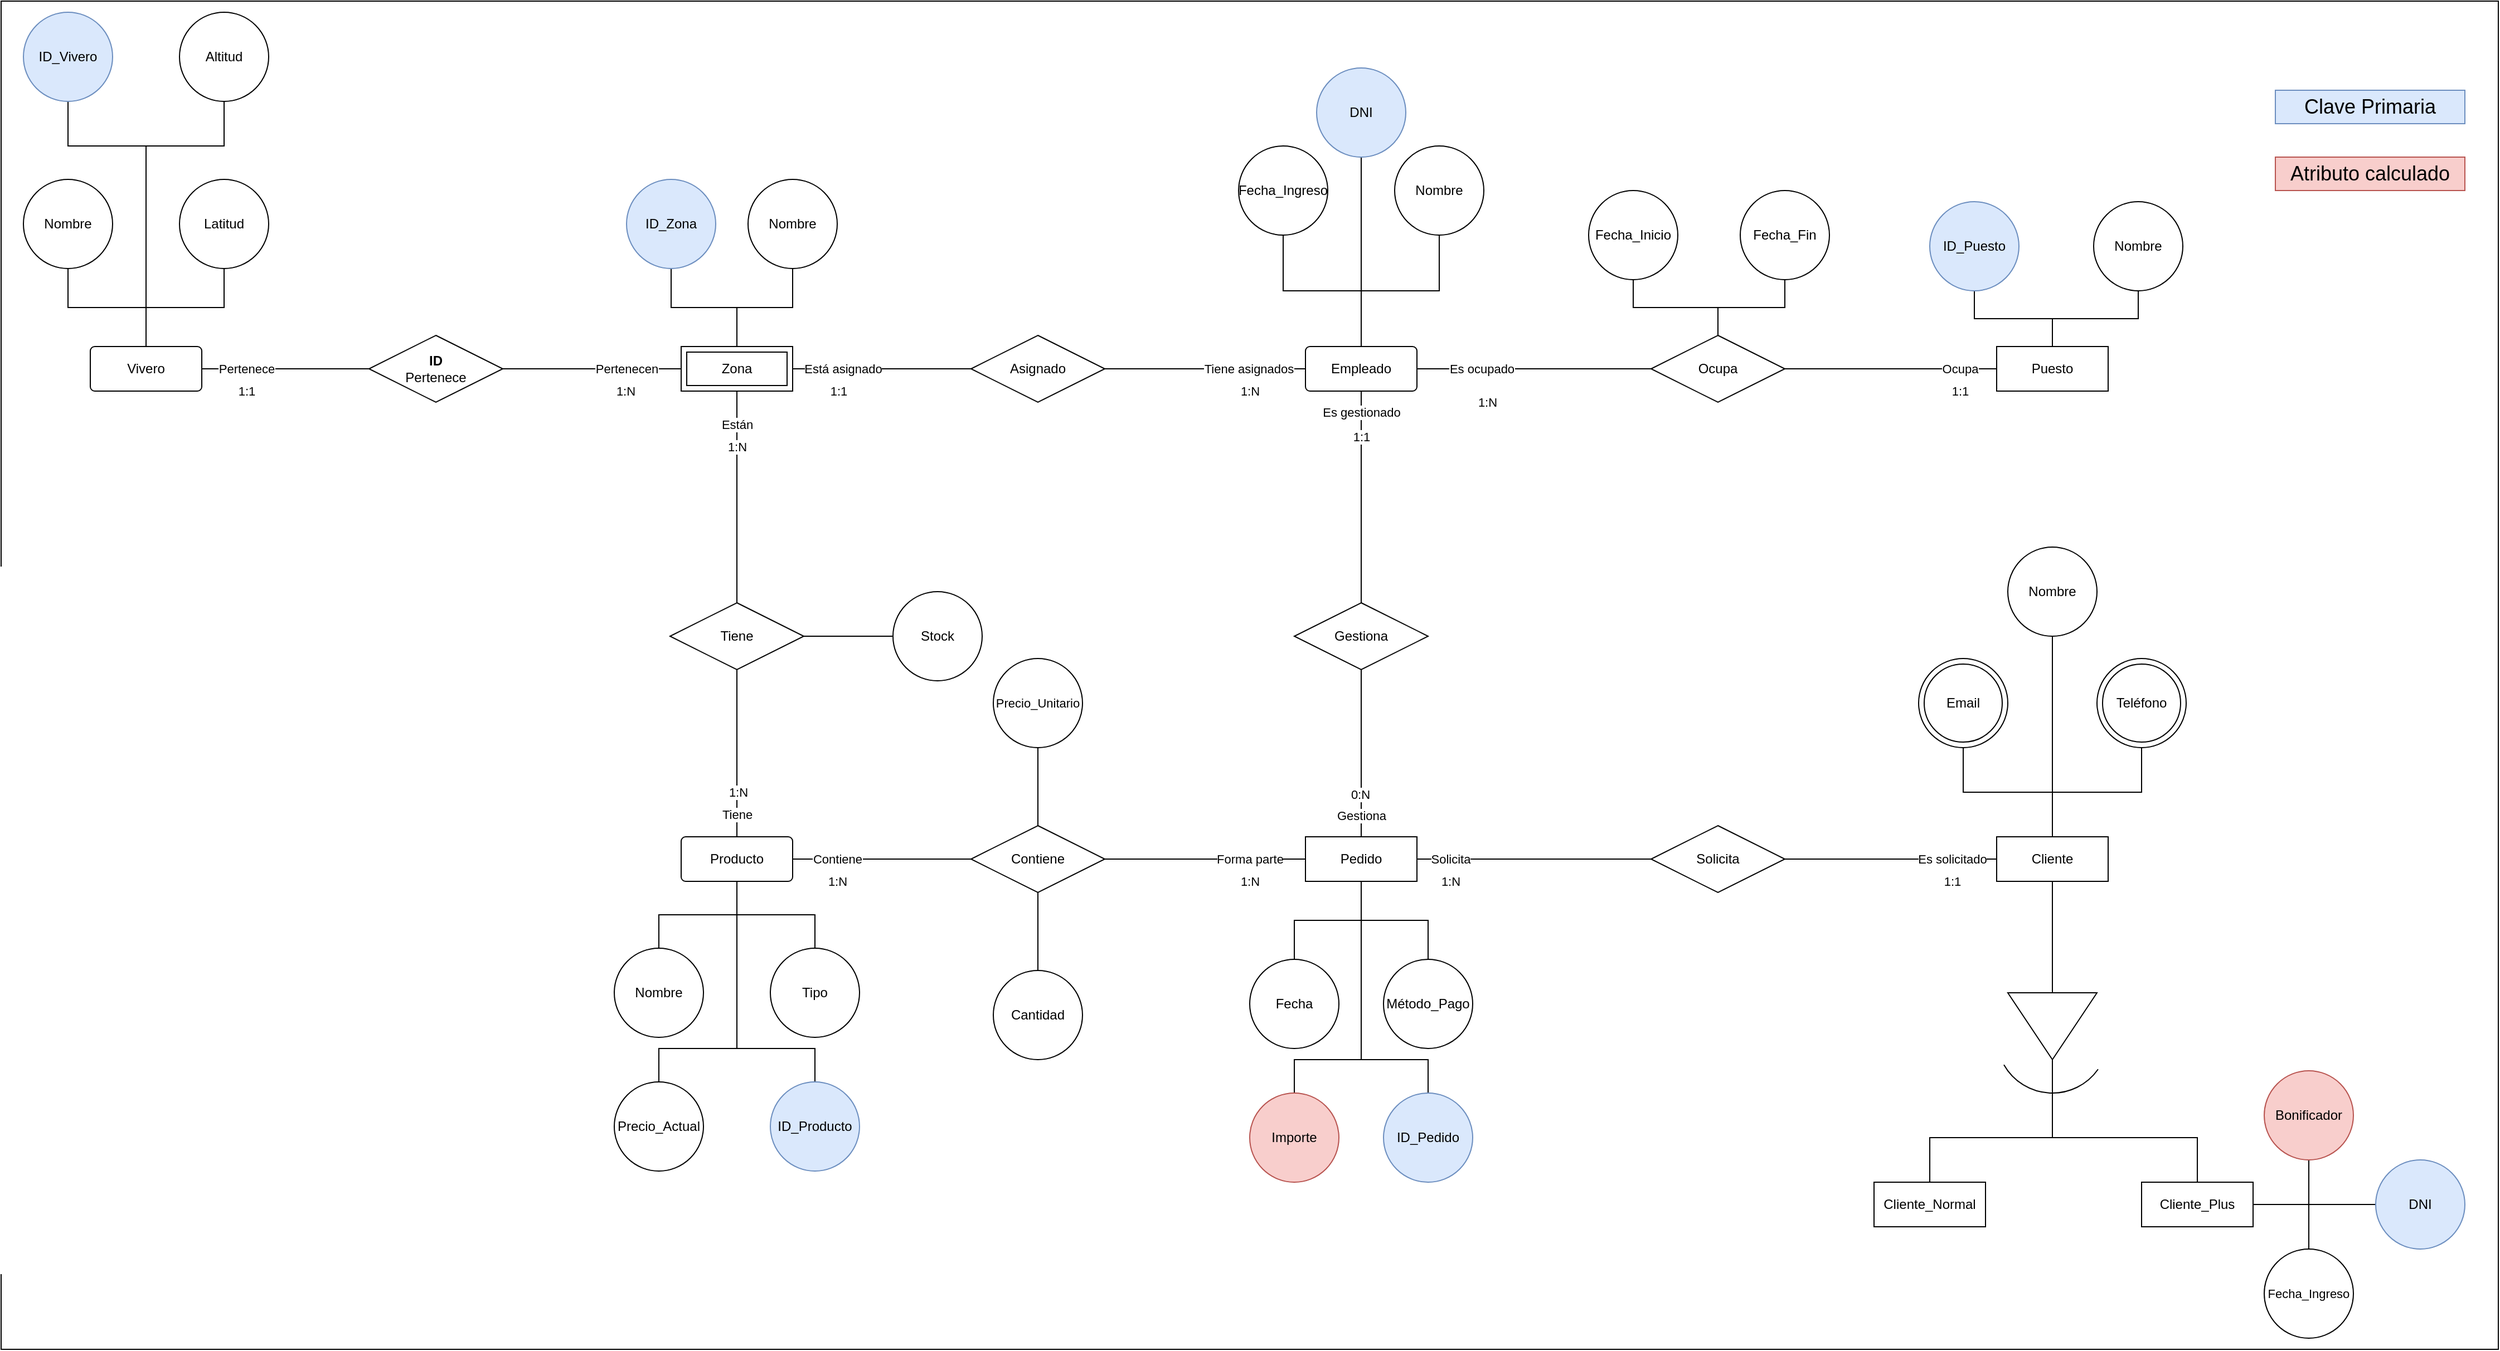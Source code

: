<?xml version="1.0" encoding="UTF-8"?>
<mxfile version="28.2.5"><diagram name="Página-1" id="5aggKVPc_SyQnlUfSgAa"><mxGraphModel dx="1700" dy="2168" grid="1" gridSize="10" guides="1" tooltips="1" connect="1" arrows="1" fold="1" page="1" pageScale="1" pageWidth="827" pageHeight="1169" math="0" shadow="0"><root><mxCell id="0"/><mxCell id="1" parent="0"/><mxCell id="86XukcYBP5UT384GVChF-92" value="" style="rounded=0;whiteSpace=wrap;html=1;fillColor=none;" parent="1" vertex="1"><mxGeometry x="110" y="-70" width="2240" height="1210" as="geometry"/></mxCell><mxCell id="Pt0KP6jWxYWLDZN4xsMi-3" value="" style="edgeStyle=orthogonalEdgeStyle;rounded=0;orthogonalLoop=1;jettySize=auto;html=1;endArrow=none;endFill=0;" parent="1" source="Pt0KP6jWxYWLDZN4xsMi-1" target="Pt0KP6jWxYWLDZN4xsMi-2" edge="1"><mxGeometry relative="1" as="geometry"><Array as="points"><mxPoint x="240" y="60"/><mxPoint x="170" y="60"/></Array></mxGeometry></mxCell><mxCell id="Pt0KP6jWxYWLDZN4xsMi-5" value="" style="edgeStyle=orthogonalEdgeStyle;rounded=0;orthogonalLoop=1;jettySize=auto;html=1;endArrow=none;endFill=0;" parent="1" source="Pt0KP6jWxYWLDZN4xsMi-1" target="Pt0KP6jWxYWLDZN4xsMi-4" edge="1"><mxGeometry relative="1" as="geometry"/></mxCell><mxCell id="Pt0KP6jWxYWLDZN4xsMi-14" value="" style="edgeStyle=orthogonalEdgeStyle;rounded=0;orthogonalLoop=1;jettySize=auto;html=1;endArrow=none;endFill=0;" parent="1" source="Pt0KP6jWxYWLDZN4xsMi-1" target="Pt0KP6jWxYWLDZN4xsMi-13" edge="1"><mxGeometry relative="1" as="geometry"/></mxCell><mxCell id="Pt0KP6jWxYWLDZN4xsMi-16" value="" style="edgeStyle=orthogonalEdgeStyle;rounded=0;orthogonalLoop=1;jettySize=auto;html=1;endArrow=none;endFill=0;" parent="1" source="Pt0KP6jWxYWLDZN4xsMi-1" target="Pt0KP6jWxYWLDZN4xsMi-15" edge="1"><mxGeometry relative="1" as="geometry"><Array as="points"><mxPoint x="240" y="60"/></Array></mxGeometry></mxCell><mxCell id="Pt0KP6jWxYWLDZN4xsMi-39" style="edgeStyle=orthogonalEdgeStyle;rounded=0;orthogonalLoop=1;jettySize=auto;html=1;entryX=0;entryY=0.5;entryDx=0;entryDy=0;endArrow=none;endFill=0;" parent="1" source="Pt0KP6jWxYWLDZN4xsMi-1" target="Pt0KP6jWxYWLDZN4xsMi-17" edge="1"><mxGeometry relative="1" as="geometry"/></mxCell><mxCell id="Pt0KP6jWxYWLDZN4xsMi-43" value="Pertenece" style="edgeLabel;html=1;align=center;verticalAlign=middle;resizable=0;points=[];" parent="Pt0KP6jWxYWLDZN4xsMi-39" vertex="1" connectable="0"><mxGeometry x="-0.587" y="-3" relative="1" as="geometry"><mxPoint x="9" y="-3" as="offset"/></mxGeometry></mxCell><mxCell id="Pt0KP6jWxYWLDZN4xsMi-44" value="1:1" style="edgeLabel;html=1;align=center;verticalAlign=middle;resizable=0;points=[];" parent="Pt0KP6jWxYWLDZN4xsMi-39" vertex="1" connectable="0"><mxGeometry x="0.267" y="-1" relative="1" as="geometry"><mxPoint x="-55" y="19" as="offset"/></mxGeometry></mxCell><mxCell id="Pt0KP6jWxYWLDZN4xsMi-1" value="Vivero" style="rounded=1;arcSize=10;whiteSpace=wrap;html=1;align=center;" parent="1" vertex="1"><mxGeometry x="190" y="240" width="100" height="40" as="geometry"/></mxCell><mxCell id="Pt0KP6jWxYWLDZN4xsMi-2" value="ID_Vivero" style="ellipse;whiteSpace=wrap;html=1;rounded=1;arcSize=10;fillColor=#dae8fc;strokeColor=#6c8ebf;" parent="1" vertex="1"><mxGeometry x="130" y="-60" width="80" height="80" as="geometry"/></mxCell><mxCell id="Pt0KP6jWxYWLDZN4xsMi-4" value="Nombre" style="ellipse;whiteSpace=wrap;html=1;rounded=1;arcSize=10;" parent="1" vertex="1"><mxGeometry x="130" y="90" width="80" height="80" as="geometry"/></mxCell><mxCell id="Pt0KP6jWxYWLDZN4xsMi-13" value="Latitud" style="ellipse;whiteSpace=wrap;html=1;rounded=1;arcSize=10;" parent="1" vertex="1"><mxGeometry x="270" y="90" width="80" height="80" as="geometry"/></mxCell><mxCell id="Pt0KP6jWxYWLDZN4xsMi-15" value="&lt;div&gt;Altitud&lt;/div&gt;" style="ellipse;whiteSpace=wrap;html=1;rounded=1;arcSize=10;" parent="1" vertex="1"><mxGeometry x="270" y="-60" width="80" height="80" as="geometry"/></mxCell><mxCell id="Pt0KP6jWxYWLDZN4xsMi-17" value="&lt;div&gt;&lt;b&gt;ID&lt;/b&gt;&lt;/div&gt;&lt;div&gt;Pertenece&lt;/div&gt;" style="shape=rhombus;perimeter=rhombusPerimeter;whiteSpace=wrap;html=1;align=center;" parent="1" vertex="1"><mxGeometry x="440" y="230" width="120" height="60" as="geometry"/></mxCell><mxCell id="Pt0KP6jWxYWLDZN4xsMi-28" value="" style="edgeStyle=orthogonalEdgeStyle;rounded=0;orthogonalLoop=1;jettySize=auto;html=1;endArrow=none;endFill=0;" parent="1" source="Pt0KP6jWxYWLDZN4xsMi-31" target="Pt0KP6jWxYWLDZN4xsMi-33" edge="1"><mxGeometry relative="1" as="geometry"/></mxCell><mxCell id="Pt0KP6jWxYWLDZN4xsMi-38" value="" style="edgeStyle=orthogonalEdgeStyle;rounded=0;orthogonalLoop=1;jettySize=auto;html=1;endArrow=none;endFill=0;" parent="1" source="Pt0KP6jWxYWLDZN4xsMi-31" target="Pt0KP6jWxYWLDZN4xsMi-37" edge="1"><mxGeometry relative="1" as="geometry"/></mxCell><mxCell id="Pt0KP6jWxYWLDZN4xsMi-40" style="edgeStyle=orthogonalEdgeStyle;rounded=0;orthogonalLoop=1;jettySize=auto;html=1;entryX=1;entryY=0.5;entryDx=0;entryDy=0;endArrow=none;endFill=0;" parent="1" source="Pt0KP6jWxYWLDZN4xsMi-31" target="Pt0KP6jWxYWLDZN4xsMi-17" edge="1"><mxGeometry relative="1" as="geometry"/></mxCell><mxCell id="Pt0KP6jWxYWLDZN4xsMi-41" value="Pertenecen" style="edgeLabel;html=1;align=center;verticalAlign=middle;resizable=0;points=[];" parent="Pt0KP6jWxYWLDZN4xsMi-40" vertex="1" connectable="0"><mxGeometry x="-0.263" y="-2" relative="1" as="geometry"><mxPoint x="10" y="2" as="offset"/></mxGeometry></mxCell><mxCell id="Pt0KP6jWxYWLDZN4xsMi-42" value="1:N" style="edgeLabel;html=1;align=center;verticalAlign=middle;resizable=0;points=[];" parent="Pt0KP6jWxYWLDZN4xsMi-40" vertex="1" connectable="0"><mxGeometry x="-0.05" y="-1" relative="1" as="geometry"><mxPoint x="26" y="21" as="offset"/></mxGeometry></mxCell><mxCell id="Pt0KP6jWxYWLDZN4xsMi-56" style="edgeStyle=orthogonalEdgeStyle;rounded=0;orthogonalLoop=1;jettySize=auto;html=1;entryX=0.5;entryY=0;entryDx=0;entryDy=0;endArrow=none;endFill=0;" parent="1" source="Pt0KP6jWxYWLDZN4xsMi-31" target="Pt0KP6jWxYWLDZN4xsMi-55" edge="1"><mxGeometry relative="1" as="geometry"/></mxCell><mxCell id="Pt0KP6jWxYWLDZN4xsMi-63" value="Están" style="edgeLabel;html=1;align=center;verticalAlign=middle;resizable=0;points=[];" parent="Pt0KP6jWxYWLDZN4xsMi-56" vertex="1" connectable="0"><mxGeometry x="-0.611" y="-3" relative="1" as="geometry"><mxPoint x="3" y="-7" as="offset"/></mxGeometry></mxCell><mxCell id="Pt0KP6jWxYWLDZN4xsMi-64" value="1:N" style="edgeLabel;html=1;align=center;verticalAlign=middle;resizable=0;points=[];" parent="Pt0KP6jWxYWLDZN4xsMi-56" vertex="1" connectable="0"><mxGeometry x="-0.305" y="3" relative="1" as="geometry"><mxPoint x="-3" y="-16" as="offset"/></mxGeometry></mxCell><mxCell id="Pt0KP6jWxYWLDZN4xsMi-96" style="edgeStyle=orthogonalEdgeStyle;rounded=0;orthogonalLoop=1;jettySize=auto;html=1;entryX=0;entryY=0.5;entryDx=0;entryDy=0;endArrow=none;endFill=0;" parent="1" source="Pt0KP6jWxYWLDZN4xsMi-31" target="Pt0KP6jWxYWLDZN4xsMi-94" edge="1"><mxGeometry relative="1" as="geometry"/></mxCell><mxCell id="Pt0KP6jWxYWLDZN4xsMi-97" value="Está asignado" style="edgeLabel;html=1;align=center;verticalAlign=middle;resizable=0;points=[];" parent="Pt0KP6jWxYWLDZN4xsMi-96" vertex="1" connectable="0"><mxGeometry x="-0.444" relative="1" as="geometry"><mxPoint as="offset"/></mxGeometry></mxCell><mxCell id="Pt0KP6jWxYWLDZN4xsMi-98" value="1:1" style="edgeLabel;html=1;align=center;verticalAlign=middle;resizable=0;points=[];" parent="Pt0KP6jWxYWLDZN4xsMi-96" vertex="1" connectable="0"><mxGeometry x="0.379" y="-3" relative="1" as="geometry"><mxPoint x="-70" y="17" as="offset"/></mxGeometry></mxCell><mxCell id="Pt0KP6jWxYWLDZN4xsMi-31" value="Zona" style="shape=ext;margin=3;double=1;whiteSpace=wrap;html=1;align=center;" parent="1" vertex="1"><mxGeometry x="720" y="240" width="100" height="40" as="geometry"/></mxCell><mxCell id="Pt0KP6jWxYWLDZN4xsMi-33" value="Nombre" style="ellipse;whiteSpace=wrap;html=1;rounded=1;arcSize=10;" parent="1" vertex="1"><mxGeometry x="780" y="90" width="80" height="80" as="geometry"/></mxCell><mxCell id="Pt0KP6jWxYWLDZN4xsMi-37" value="ID_Zona" style="ellipse;whiteSpace=wrap;html=1;rounded=1;arcSize=10;fillColor=#dae8fc;strokeColor=#6c8ebf;" parent="1" vertex="1"><mxGeometry x="671" y="90" width="80" height="80" as="geometry"/></mxCell><mxCell id="Pt0KP6jWxYWLDZN4xsMi-49" value="" style="edgeStyle=orthogonalEdgeStyle;rounded=0;orthogonalLoop=1;jettySize=auto;html=1;endArrow=none;endFill=0;" parent="1" source="Pt0KP6jWxYWLDZN4xsMi-47" target="Pt0KP6jWxYWLDZN4xsMi-48" edge="1"><mxGeometry relative="1" as="geometry"><Array as="points"><mxPoint x="770" y="870"/><mxPoint x="840" y="870"/></Array></mxGeometry></mxCell><mxCell id="Pt0KP6jWxYWLDZN4xsMi-51" value="" style="edgeStyle=orthogonalEdgeStyle;rounded=0;orthogonalLoop=1;jettySize=auto;html=1;endArrow=none;endFill=0;" parent="1" source="Pt0KP6jWxYWLDZN4xsMi-47" target="Pt0KP6jWxYWLDZN4xsMi-50" edge="1"><mxGeometry relative="1" as="geometry"/></mxCell><mxCell id="Pt0KP6jWxYWLDZN4xsMi-54" value="" style="edgeStyle=orthogonalEdgeStyle;rounded=0;orthogonalLoop=1;jettySize=auto;html=1;endArrow=none;endFill=0;" parent="1" source="Pt0KP6jWxYWLDZN4xsMi-47" target="Pt0KP6jWxYWLDZN4xsMi-53" edge="1"><mxGeometry relative="1" as="geometry"/></mxCell><mxCell id="Pt0KP6jWxYWLDZN4xsMi-57" style="edgeStyle=orthogonalEdgeStyle;rounded=0;orthogonalLoop=1;jettySize=auto;html=1;entryX=0.5;entryY=1;entryDx=0;entryDy=0;endArrow=none;endFill=0;" parent="1" source="Pt0KP6jWxYWLDZN4xsMi-47" target="Pt0KP6jWxYWLDZN4xsMi-55" edge="1"><mxGeometry relative="1" as="geometry"/></mxCell><mxCell id="Pt0KP6jWxYWLDZN4xsMi-65" value="Tiene" style="edgeLabel;html=1;align=center;verticalAlign=middle;resizable=0;points=[];" parent="Pt0KP6jWxYWLDZN4xsMi-57" vertex="1" connectable="0"><mxGeometry x="-0.52" y="1" relative="1" as="geometry"><mxPoint x="1" y="16" as="offset"/></mxGeometry></mxCell><mxCell id="Pt0KP6jWxYWLDZN4xsMi-66" value="1:N" style="edgeLabel;html=1;align=center;verticalAlign=middle;resizable=0;points=[];" parent="Pt0KP6jWxYWLDZN4xsMi-57" vertex="1" connectable="0"><mxGeometry x="-0.28" y="-1" relative="1" as="geometry"><mxPoint y="14" as="offset"/></mxGeometry></mxCell><mxCell id="86XukcYBP5UT384GVChF-41" style="edgeStyle=orthogonalEdgeStyle;rounded=0;orthogonalLoop=1;jettySize=auto;html=1;entryX=0;entryY=0.5;entryDx=0;entryDy=0;endArrow=none;endFill=0;" parent="1" source="Pt0KP6jWxYWLDZN4xsMi-47" target="86XukcYBP5UT384GVChF-40" edge="1"><mxGeometry relative="1" as="geometry"/></mxCell><mxCell id="86XukcYBP5UT384GVChF-47" value="Contiene" style="edgeLabel;html=1;align=center;verticalAlign=middle;resizable=0;points=[];" parent="86XukcYBP5UT384GVChF-41" connectable="0" vertex="1"><mxGeometry x="-0.505" relative="1" as="geometry"><mxPoint as="offset"/></mxGeometry></mxCell><mxCell id="86XukcYBP5UT384GVChF-48" value="1:N" style="edgeLabel;html=1;align=center;verticalAlign=middle;resizable=0;points=[];" parent="86XukcYBP5UT384GVChF-41" connectable="0" vertex="1"><mxGeometry x="0.192" y="2" relative="1" as="geometry"><mxPoint x="-56" y="22" as="offset"/></mxGeometry></mxCell><mxCell id="86XukcYBP5UT384GVChF-44" value="" style="edgeStyle=orthogonalEdgeStyle;rounded=0;orthogonalLoop=1;jettySize=auto;html=1;endArrow=none;endFill=0;" parent="1" source="Pt0KP6jWxYWLDZN4xsMi-47" target="86XukcYBP5UT384GVChF-43" edge="1"><mxGeometry relative="1" as="geometry"><Array as="points"><mxPoint x="770" y="870"/><mxPoint x="700" y="870"/></Array></mxGeometry></mxCell><mxCell id="Pt0KP6jWxYWLDZN4xsMi-47" value="&lt;div&gt;Producto&lt;/div&gt;" style="rounded=1;arcSize=10;whiteSpace=wrap;html=1;align=center;" parent="1" vertex="1"><mxGeometry x="720" y="680" width="100" height="40" as="geometry"/></mxCell><mxCell id="Pt0KP6jWxYWLDZN4xsMi-48" value="ID_Producto" style="ellipse;whiteSpace=wrap;html=1;rounded=1;arcSize=10;fillColor=#dae8fc;strokeColor=#6c8ebf;" parent="1" vertex="1"><mxGeometry x="800" y="900" width="80" height="80" as="geometry"/></mxCell><mxCell id="Pt0KP6jWxYWLDZN4xsMi-50" value="Nombre" style="ellipse;whiteSpace=wrap;html=1;rounded=1;arcSize=10;" parent="1" vertex="1"><mxGeometry x="660" y="780" width="80" height="80" as="geometry"/></mxCell><mxCell id="Pt0KP6jWxYWLDZN4xsMi-53" value="Tipo" style="ellipse;whiteSpace=wrap;html=1;rounded=1;arcSize=10;" parent="1" vertex="1"><mxGeometry x="800" y="780" width="80" height="80" as="geometry"/></mxCell><mxCell id="Pt0KP6jWxYWLDZN4xsMi-62" value="" style="edgeStyle=orthogonalEdgeStyle;rounded=0;orthogonalLoop=1;jettySize=auto;html=1;endArrow=none;endFill=0;" parent="1" source="Pt0KP6jWxYWLDZN4xsMi-55" target="Pt0KP6jWxYWLDZN4xsMi-61" edge="1"><mxGeometry relative="1" as="geometry"/></mxCell><mxCell id="Pt0KP6jWxYWLDZN4xsMi-55" value="Tiene" style="shape=rhombus;perimeter=rhombusPerimeter;whiteSpace=wrap;html=1;align=center;" parent="1" vertex="1"><mxGeometry x="710" y="470" width="120" height="60" as="geometry"/></mxCell><mxCell id="Pt0KP6jWxYWLDZN4xsMi-61" value="Stock" style="ellipse;whiteSpace=wrap;html=1;" parent="1" vertex="1"><mxGeometry x="910" y="460" width="80" height="80" as="geometry"/></mxCell><mxCell id="Pt0KP6jWxYWLDZN4xsMi-81" value="" style="edgeStyle=orthogonalEdgeStyle;rounded=0;orthogonalLoop=1;jettySize=auto;html=1;endArrow=none;endFill=0;" parent="1" source="Pt0KP6jWxYWLDZN4xsMi-85" target="Pt0KP6jWxYWLDZN4xsMi-86" edge="1"><mxGeometry relative="1" as="geometry"/></mxCell><mxCell id="Pt0KP6jWxYWLDZN4xsMi-89" value="" style="edgeStyle=orthogonalEdgeStyle;rounded=0;orthogonalLoop=1;jettySize=auto;html=1;endArrow=none;endFill=0;" parent="1" source="Pt0KP6jWxYWLDZN4xsMi-85" target="Pt0KP6jWxYWLDZN4xsMi-88" edge="1"><mxGeometry relative="1" as="geometry"/></mxCell><mxCell id="Pt0KP6jWxYWLDZN4xsMi-93" value="" style="edgeStyle=orthogonalEdgeStyle;rounded=0;orthogonalLoop=1;jettySize=auto;html=1;endArrow=none;endFill=0;" parent="1" source="Pt0KP6jWxYWLDZN4xsMi-85" target="Pt0KP6jWxYWLDZN4xsMi-92" edge="1"><mxGeometry relative="1" as="geometry"><Array as="points"><mxPoint x="1330" y="190"/><mxPoint x="1260" y="190"/></Array></mxGeometry></mxCell><mxCell id="Pt0KP6jWxYWLDZN4xsMi-95" style="edgeStyle=orthogonalEdgeStyle;rounded=0;orthogonalLoop=1;jettySize=auto;html=1;exitX=0;exitY=0.5;exitDx=0;exitDy=0;entryX=1;entryY=0.5;entryDx=0;entryDy=0;endArrow=none;endFill=0;" parent="1" source="Pt0KP6jWxYWLDZN4xsMi-85" target="Pt0KP6jWxYWLDZN4xsMi-94" edge="1"><mxGeometry relative="1" as="geometry"/></mxCell><mxCell id="Pt0KP6jWxYWLDZN4xsMi-99" value="Tiene asignados" style="edgeLabel;html=1;align=center;verticalAlign=middle;resizable=0;points=[];" parent="Pt0KP6jWxYWLDZN4xsMi-95" vertex="1" connectable="0"><mxGeometry x="-0.43" relative="1" as="geometry"><mxPoint as="offset"/></mxGeometry></mxCell><mxCell id="Pt0KP6jWxYWLDZN4xsMi-100" value="1:N" style="edgeLabel;html=1;align=center;verticalAlign=middle;resizable=0;points=[];" parent="Pt0KP6jWxYWLDZN4xsMi-95" vertex="1" connectable="0"><mxGeometry x="0.209" relative="1" as="geometry"><mxPoint x="59" y="20" as="offset"/></mxGeometry></mxCell><mxCell id="86XukcYBP5UT384GVChF-7" style="edgeStyle=orthogonalEdgeStyle;rounded=0;orthogonalLoop=1;jettySize=auto;html=1;entryX=0;entryY=0.5;entryDx=0;entryDy=0;endArrow=none;endFill=0;exitX=1;exitY=0.5;exitDx=0;exitDy=0;" parent="1" source="Pt0KP6jWxYWLDZN4xsMi-85" target="86XukcYBP5UT384GVChF-5" edge="1"><mxGeometry relative="1" as="geometry"><mxPoint x="1680" y="370" as="sourcePoint"/><mxPoint x="2000" y="360" as="targetPoint"/><Array as="points"><mxPoint x="1640" y="260"/></Array></mxGeometry></mxCell><mxCell id="86XukcYBP5UT384GVChF-16" value="Es ocupado" style="edgeLabel;html=1;align=center;verticalAlign=middle;resizable=0;points=[];" parent="86XukcYBP5UT384GVChF-7" connectable="0" vertex="1"><mxGeometry x="-0.677" y="4" relative="1" as="geometry"><mxPoint x="8" y="4" as="offset"/></mxGeometry></mxCell><mxCell id="86XukcYBP5UT384GVChF-17" value="1:N" style="edgeLabel;html=1;align=center;verticalAlign=middle;resizable=0;points=[];" parent="86XukcYBP5UT384GVChF-7" connectable="0" vertex="1"><mxGeometry x="-0.484" y="2" relative="1" as="geometry"><mxPoint x="-17" y="32" as="offset"/></mxGeometry></mxCell><mxCell id="86XukcYBP5UT384GVChF-22" style="edgeStyle=orthogonalEdgeStyle;rounded=0;orthogonalLoop=1;jettySize=auto;html=1;entryX=0.5;entryY=0;entryDx=0;entryDy=0;endArrow=none;endFill=0;" parent="1" source="Pt0KP6jWxYWLDZN4xsMi-85" target="86XukcYBP5UT384GVChF-21" edge="1"><mxGeometry relative="1" as="geometry"/></mxCell><mxCell id="86XukcYBP5UT384GVChF-34" value="Es gestionado" style="edgeLabel;html=1;align=center;verticalAlign=middle;resizable=0;points=[];" parent="86XukcYBP5UT384GVChF-22" connectable="0" vertex="1"><mxGeometry x="-0.651" y="-1" relative="1" as="geometry"><mxPoint x="1" y="-14" as="offset"/></mxGeometry></mxCell><mxCell id="86XukcYBP5UT384GVChF-35" value="1:1" style="edgeLabel;html=1;align=center;verticalAlign=middle;resizable=0;points=[];" parent="86XukcYBP5UT384GVChF-22" connectable="0" vertex="1"><mxGeometry x="-0.467" relative="1" as="geometry"><mxPoint y="-10" as="offset"/></mxGeometry></mxCell><mxCell id="Pt0KP6jWxYWLDZN4xsMi-85" value="Empleado" style="rounded=1;arcSize=10;whiteSpace=wrap;html=1;align=center;" parent="1" vertex="1"><mxGeometry x="1280" y="240" width="100" height="40" as="geometry"/></mxCell><mxCell id="Pt0KP6jWxYWLDZN4xsMi-86" value="Nombre" style="ellipse;whiteSpace=wrap;html=1;rounded=1;arcSize=10;" parent="1" vertex="1"><mxGeometry x="1360" y="60" width="80" height="80" as="geometry"/></mxCell><mxCell id="Pt0KP6jWxYWLDZN4xsMi-88" value="DNI" style="ellipse;whiteSpace=wrap;html=1;rounded=1;arcSize=10;fillColor=#dae8fc;strokeColor=#6c8ebf;" parent="1" vertex="1"><mxGeometry x="1290" y="-10" width="80" height="80" as="geometry"/></mxCell><mxCell id="Pt0KP6jWxYWLDZN4xsMi-92" value="Fecha_Ingreso" style="ellipse;whiteSpace=wrap;html=1;rounded=1;arcSize=10;" parent="1" vertex="1"><mxGeometry x="1220" y="60" width="80" height="80" as="geometry"/></mxCell><mxCell id="Pt0KP6jWxYWLDZN4xsMi-94" value="&lt;div&gt;Asignado&lt;/div&gt;" style="shape=rhombus;perimeter=rhombusPerimeter;whiteSpace=wrap;html=1;align=center;" parent="1" vertex="1"><mxGeometry x="980" y="230" width="120" height="60" as="geometry"/></mxCell><mxCell id="86XukcYBP5UT384GVChF-2" value="" style="edgeStyle=orthogonalEdgeStyle;rounded=0;orthogonalLoop=1;jettySize=auto;html=1;endArrow=none;endFill=0;" parent="1" source="Pt0KP6jWxYWLDZN4xsMi-101" target="86XukcYBP5UT384GVChF-1" edge="1"><mxGeometry relative="1" as="geometry"/></mxCell><mxCell id="86XukcYBP5UT384GVChF-4" value="" style="edgeStyle=orthogonalEdgeStyle;rounded=0;orthogonalLoop=1;jettySize=auto;html=1;endArrow=none;endFill=0;" parent="1" source="Pt0KP6jWxYWLDZN4xsMi-101" target="86XukcYBP5UT384GVChF-3" edge="1"><mxGeometry relative="1" as="geometry"/></mxCell><mxCell id="86XukcYBP5UT384GVChF-8" style="edgeStyle=orthogonalEdgeStyle;rounded=0;orthogonalLoop=1;jettySize=auto;html=1;entryX=1;entryY=0.5;entryDx=0;entryDy=0;endArrow=none;endFill=0;" parent="1" source="Pt0KP6jWxYWLDZN4xsMi-101" target="86XukcYBP5UT384GVChF-5" edge="1"><mxGeometry relative="1" as="geometry"><Array as="points"><mxPoint x="1930" y="260"/><mxPoint x="1930" y="260"/></Array></mxGeometry></mxCell><mxCell id="86XukcYBP5UT384GVChF-13" value="Ocupa" style="edgeLabel;html=1;align=center;verticalAlign=middle;resizable=0;points=[];" parent="86XukcYBP5UT384GVChF-8" connectable="0" vertex="1"><mxGeometry x="-0.401" y="-1" relative="1" as="geometry"><mxPoint x="24" y="1" as="offset"/></mxGeometry></mxCell><mxCell id="86XukcYBP5UT384GVChF-15" value="1:1" style="edgeLabel;html=1;align=center;verticalAlign=middle;resizable=0;points=[];" parent="86XukcYBP5UT384GVChF-8" connectable="0" vertex="1"><mxGeometry x="-0.47" y="3" relative="1" as="geometry"><mxPoint x="17" y="17" as="offset"/></mxGeometry></mxCell><mxCell id="Pt0KP6jWxYWLDZN4xsMi-101" value="Puesto" style="whiteSpace=wrap;html=1;align=center;" parent="1" vertex="1"><mxGeometry x="1900" y="240" width="100" height="40" as="geometry"/></mxCell><mxCell id="86XukcYBP5UT384GVChF-1" value="ID_Puesto" style="ellipse;whiteSpace=wrap;html=1;fillColor=#dae8fc;strokeColor=#6c8ebf;" parent="1" vertex="1"><mxGeometry x="1840" y="110" width="80" height="80" as="geometry"/></mxCell><mxCell id="86XukcYBP5UT384GVChF-3" value="Nombre" style="ellipse;whiteSpace=wrap;html=1;" parent="1" vertex="1"><mxGeometry x="1987" y="110" width="80" height="80" as="geometry"/></mxCell><mxCell id="86XukcYBP5UT384GVChF-10" value="" style="edgeStyle=orthogonalEdgeStyle;rounded=0;orthogonalLoop=1;jettySize=auto;html=1;endArrow=none;endFill=0;" parent="1" source="86XukcYBP5UT384GVChF-5" target="86XukcYBP5UT384GVChF-9" edge="1"><mxGeometry relative="1" as="geometry"/></mxCell><mxCell id="86XukcYBP5UT384GVChF-12" value="" style="edgeStyle=orthogonalEdgeStyle;rounded=0;orthogonalLoop=1;jettySize=auto;html=1;endArrow=none;endFill=0;" parent="1" source="86XukcYBP5UT384GVChF-5" target="86XukcYBP5UT384GVChF-11" edge="1"><mxGeometry relative="1" as="geometry"/></mxCell><mxCell id="86XukcYBP5UT384GVChF-5" value="Ocupa" style="shape=rhombus;perimeter=rhombusPerimeter;whiteSpace=wrap;html=1;align=center;" parent="1" vertex="1"><mxGeometry x="1590" y="230" width="120" height="60" as="geometry"/></mxCell><mxCell id="86XukcYBP5UT384GVChF-9" value="Fecha_Inicio" style="ellipse;whiteSpace=wrap;html=1;" parent="1" vertex="1"><mxGeometry x="1534" y="100" width="80" height="80" as="geometry"/></mxCell><mxCell id="86XukcYBP5UT384GVChF-11" value="Fecha_Fin" style="ellipse;whiteSpace=wrap;html=1;" parent="1" vertex="1"><mxGeometry x="1670" y="100" width="80" height="80" as="geometry"/></mxCell><mxCell id="86XukcYBP5UT384GVChF-23" style="edgeStyle=orthogonalEdgeStyle;rounded=0;orthogonalLoop=1;jettySize=auto;html=1;entryX=0.5;entryY=1;entryDx=0;entryDy=0;endArrow=none;endFill=0;" parent="1" source="86XukcYBP5UT384GVChF-20" target="86XukcYBP5UT384GVChF-21" edge="1"><mxGeometry relative="1" as="geometry"/></mxCell><mxCell id="86XukcYBP5UT384GVChF-37" value="Gestiona" style="edgeLabel;html=1;align=center;verticalAlign=middle;resizable=0;points=[];" parent="86XukcYBP5UT384GVChF-23" connectable="0" vertex="1"><mxGeometry x="-0.564" relative="1" as="geometry"><mxPoint y="13" as="offset"/></mxGeometry></mxCell><mxCell id="86XukcYBP5UT384GVChF-38" value="0:N" style="edgeLabel;html=1;align=center;verticalAlign=middle;resizable=0;points=[];" parent="86XukcYBP5UT384GVChF-23" connectable="0" vertex="1"><mxGeometry x="-0.493" y="1" relative="1" as="geometry"><mxPoint as="offset"/></mxGeometry></mxCell><mxCell id="86XukcYBP5UT384GVChF-25" value="" style="edgeStyle=orthogonalEdgeStyle;rounded=0;orthogonalLoop=1;jettySize=auto;html=1;endArrow=none;endFill=0;" parent="1" source="86XukcYBP5UT384GVChF-20" target="86XukcYBP5UT384GVChF-24" edge="1"><mxGeometry relative="1" as="geometry"><Array as="points"><mxPoint x="1330" y="880"/><mxPoint x="1390" y="880"/></Array></mxGeometry></mxCell><mxCell id="86XukcYBP5UT384GVChF-27" value="" style="edgeStyle=orthogonalEdgeStyle;rounded=0;orthogonalLoop=1;jettySize=auto;html=1;endArrow=none;endFill=0;" parent="1" source="86XukcYBP5UT384GVChF-20" target="86XukcYBP5UT384GVChF-26" edge="1"><mxGeometry relative="1" as="geometry"/></mxCell><mxCell id="86XukcYBP5UT384GVChF-29" value="" style="edgeStyle=orthogonalEdgeStyle;rounded=0;orthogonalLoop=1;jettySize=auto;html=1;endArrow=none;endFill=0;" parent="1" source="86XukcYBP5UT384GVChF-20" target="86XukcYBP5UT384GVChF-28" edge="1"><mxGeometry relative="1" as="geometry"><Array as="points"><mxPoint x="1330" y="880"/><mxPoint x="1270" y="880"/></Array></mxGeometry></mxCell><mxCell id="86XukcYBP5UT384GVChF-31" value="" style="edgeStyle=orthogonalEdgeStyle;rounded=0;orthogonalLoop=1;jettySize=auto;html=1;endArrow=none;endFill=0;" parent="1" source="86XukcYBP5UT384GVChF-20" target="86XukcYBP5UT384GVChF-30" edge="1"><mxGeometry relative="1" as="geometry"/></mxCell><mxCell id="86XukcYBP5UT384GVChF-42" style="edgeStyle=orthogonalEdgeStyle;rounded=0;orthogonalLoop=1;jettySize=auto;html=1;entryX=1;entryY=0.5;entryDx=0;entryDy=0;endArrow=none;endFill=0;" parent="1" source="86XukcYBP5UT384GVChF-20" target="86XukcYBP5UT384GVChF-40" edge="1"><mxGeometry relative="1" as="geometry"/></mxCell><mxCell id="86XukcYBP5UT384GVChF-45" value="Forma parte" style="edgeLabel;html=1;align=center;verticalAlign=middle;resizable=0;points=[];" parent="86XukcYBP5UT384GVChF-42" connectable="0" vertex="1"><mxGeometry x="-0.656" relative="1" as="geometry"><mxPoint x="-19" as="offset"/></mxGeometry></mxCell><mxCell id="86XukcYBP5UT384GVChF-46" value="1:N" style="edgeLabel;html=1;align=center;verticalAlign=middle;resizable=0;points=[];" parent="86XukcYBP5UT384GVChF-42" connectable="0" vertex="1"><mxGeometry x="0.139" y="5" relative="1" as="geometry"><mxPoint x="52" y="15" as="offset"/></mxGeometry></mxCell><mxCell id="86XukcYBP5UT384GVChF-55" style="edgeStyle=orthogonalEdgeStyle;rounded=0;orthogonalLoop=1;jettySize=auto;html=1;entryX=0;entryY=0.5;entryDx=0;entryDy=0;endArrow=none;endFill=0;" parent="1" source="86XukcYBP5UT384GVChF-20" target="86XukcYBP5UT384GVChF-53" edge="1"><mxGeometry relative="1" as="geometry"/></mxCell><mxCell id="86XukcYBP5UT384GVChF-69" value="Solicita" style="edgeLabel;html=1;align=center;verticalAlign=middle;resizable=0;points=[];" parent="86XukcYBP5UT384GVChF-55" connectable="0" vertex="1"><mxGeometry x="-0.62" relative="1" as="geometry"><mxPoint x="-10" as="offset"/></mxGeometry></mxCell><mxCell id="86XukcYBP5UT384GVChF-70" value="1:N" style="edgeLabel;html=1;align=center;verticalAlign=middle;resizable=0;points=[];" parent="86XukcYBP5UT384GVChF-55" connectable="0" vertex="1"><mxGeometry x="-0.311" y="1" relative="1" as="geometry"><mxPoint x="-43" y="21" as="offset"/></mxGeometry></mxCell><mxCell id="86XukcYBP5UT384GVChF-20" value="&lt;div&gt;Pedido&lt;/div&gt;" style="whiteSpace=wrap;html=1;align=center;" parent="1" vertex="1"><mxGeometry x="1280" y="680" width="100" height="40" as="geometry"/></mxCell><mxCell id="86XukcYBP5UT384GVChF-21" value="Gestiona" style="shape=rhombus;perimeter=rhombusPerimeter;whiteSpace=wrap;html=1;align=center;" parent="1" vertex="1"><mxGeometry x="1270" y="470" width="120" height="60" as="geometry"/></mxCell><mxCell id="86XukcYBP5UT384GVChF-24" value="ID_Pedido" style="ellipse;whiteSpace=wrap;html=1;fillColor=#dae8fc;strokeColor=#6c8ebf;" parent="1" vertex="1"><mxGeometry x="1350" y="910" width="80" height="80" as="geometry"/></mxCell><mxCell id="86XukcYBP5UT384GVChF-26" value="Fecha" style="ellipse;whiteSpace=wrap;html=1;" parent="1" vertex="1"><mxGeometry x="1230" y="790" width="80" height="80" as="geometry"/></mxCell><mxCell id="86XukcYBP5UT384GVChF-28" value="Importe" style="ellipse;whiteSpace=wrap;html=1;fillColor=#f8cecc;strokeColor=#b85450;" parent="1" vertex="1"><mxGeometry x="1230" y="910" width="80" height="80" as="geometry"/></mxCell><mxCell id="86XukcYBP5UT384GVChF-30" value="Método_Pago" style="ellipse;whiteSpace=wrap;html=1;" parent="1" vertex="1"><mxGeometry x="1350" y="790" width="80" height="80" as="geometry"/></mxCell><mxCell id="86XukcYBP5UT384GVChF-50" value="" style="edgeStyle=orthogonalEdgeStyle;rounded=0;orthogonalLoop=1;jettySize=auto;html=1;endArrow=none;endFill=0;" parent="1" source="86XukcYBP5UT384GVChF-40" target="86XukcYBP5UT384GVChF-49" edge="1"><mxGeometry relative="1" as="geometry"/></mxCell><mxCell id="xisCmQGMpuhNX8q8CaBk-2" value="" style="edgeStyle=orthogonalEdgeStyle;rounded=0;orthogonalLoop=1;jettySize=auto;html=1;endArrow=none;endFill=0;" edge="1" parent="1" source="86XukcYBP5UT384GVChF-40" target="xisCmQGMpuhNX8q8CaBk-1"><mxGeometry relative="1" as="geometry"/></mxCell><mxCell id="86XukcYBP5UT384GVChF-40" value="Contiene" style="shape=rhombus;perimeter=rhombusPerimeter;whiteSpace=wrap;html=1;align=center;" parent="1" vertex="1"><mxGeometry x="980" y="670" width="120" height="60" as="geometry"/></mxCell><mxCell id="86XukcYBP5UT384GVChF-43" value="&lt;div&gt;Precio_Actual&lt;/div&gt;" style="ellipse;whiteSpace=wrap;html=1;rounded=1;arcSize=10;" parent="1" vertex="1"><mxGeometry x="660" y="900" width="80" height="80" as="geometry"/></mxCell><mxCell id="86XukcYBP5UT384GVChF-49" value="Cantidad" style="ellipse;whiteSpace=wrap;html=1;" parent="1" vertex="1"><mxGeometry x="1000" y="800" width="80" height="80" as="geometry"/></mxCell><mxCell id="86XukcYBP5UT384GVChF-53" value="Solicita" style="shape=rhombus;perimeter=rhombusPerimeter;whiteSpace=wrap;html=1;align=center;" parent="1" vertex="1"><mxGeometry x="1590" y="670" width="120" height="60" as="geometry"/></mxCell><mxCell id="86XukcYBP5UT384GVChF-56" style="edgeStyle=orthogonalEdgeStyle;rounded=0;orthogonalLoop=1;jettySize=auto;html=1;entryX=1;entryY=0.5;entryDx=0;entryDy=0;endArrow=none;endFill=0;" parent="1" source="86XukcYBP5UT384GVChF-54" target="86XukcYBP5UT384GVChF-53" edge="1"><mxGeometry relative="1" as="geometry"/></mxCell><mxCell id="86XukcYBP5UT384GVChF-71" value="Es solicitado" style="edgeLabel;html=1;align=center;verticalAlign=middle;resizable=0;points=[];" parent="86XukcYBP5UT384GVChF-56" connectable="0" vertex="1"><mxGeometry x="-0.709" y="-1" relative="1" as="geometry"><mxPoint x="-13" y="1" as="offset"/></mxGeometry></mxCell><mxCell id="86XukcYBP5UT384GVChF-72" value="1:1" style="edgeLabel;html=1;align=center;verticalAlign=middle;resizable=0;points=[];" parent="86XukcYBP5UT384GVChF-56" connectable="0" vertex="1"><mxGeometry x="0.091" y="1" relative="1" as="geometry"><mxPoint x="63" y="19" as="offset"/></mxGeometry></mxCell><mxCell id="86XukcYBP5UT384GVChF-58" value="" style="edgeStyle=orthogonalEdgeStyle;rounded=0;orthogonalLoop=1;jettySize=auto;html=1;endArrow=none;endFill=0;" parent="1" source="86XukcYBP5UT384GVChF-54" target="86XukcYBP5UT384GVChF-57" edge="1"><mxGeometry relative="1" as="geometry"/></mxCell><mxCell id="86XukcYBP5UT384GVChF-67" style="edgeStyle=orthogonalEdgeStyle;rounded=0;orthogonalLoop=1;jettySize=auto;html=1;entryX=0.5;entryY=1;entryDx=0;entryDy=0;endArrow=none;endFill=0;" parent="1" source="86XukcYBP5UT384GVChF-54" target="86XukcYBP5UT384GVChF-61" edge="1"><mxGeometry relative="1" as="geometry"/></mxCell><mxCell id="86XukcYBP5UT384GVChF-68" style="edgeStyle=orthogonalEdgeStyle;rounded=0;orthogonalLoop=1;jettySize=auto;html=1;entryX=0.5;entryY=1;entryDx=0;entryDy=0;endArrow=none;endFill=0;" parent="1" source="86XukcYBP5UT384GVChF-54" target="86XukcYBP5UT384GVChF-65" edge="1"><mxGeometry relative="1" as="geometry"/></mxCell><mxCell id="86XukcYBP5UT384GVChF-76" style="edgeStyle=orthogonalEdgeStyle;rounded=0;orthogonalLoop=1;jettySize=auto;html=1;entryX=0;entryY=0.5;entryDx=0;entryDy=0;endArrow=none;endFill=0;" parent="1" source="86XukcYBP5UT384GVChF-54" target="86XukcYBP5UT384GVChF-73" edge="1"><mxGeometry relative="1" as="geometry"/></mxCell><mxCell id="86XukcYBP5UT384GVChF-54" value="Cliente" style="whiteSpace=wrap;html=1;align=center;" parent="1" vertex="1"><mxGeometry x="1900" y="680" width="100" height="40" as="geometry"/></mxCell><mxCell id="86XukcYBP5UT384GVChF-57" value="Nombre" style="ellipse;whiteSpace=wrap;html=1;" parent="1" vertex="1"><mxGeometry x="1910" y="420" width="80" height="80" as="geometry"/></mxCell><mxCell id="86XukcYBP5UT384GVChF-63" value="" style="group" parent="1" connectable="0" vertex="1"><mxGeometry x="1830" y="520" width="80" height="80" as="geometry"/></mxCell><mxCell id="86XukcYBP5UT384GVChF-61" value="" style="ellipse;whiteSpace=wrap;html=1;" parent="86XukcYBP5UT384GVChF-63" vertex="1"><mxGeometry width="80" height="80" as="geometry"/></mxCell><mxCell id="86XukcYBP5UT384GVChF-62" value="Email" style="ellipse;whiteSpace=wrap;html=1;" parent="86XukcYBP5UT384GVChF-63" vertex="1"><mxGeometry x="5" y="5" width="70" height="70" as="geometry"/></mxCell><mxCell id="86XukcYBP5UT384GVChF-64" value="" style="group" parent="1" connectable="0" vertex="1"><mxGeometry x="1990" y="520" width="80" height="80" as="geometry"/></mxCell><mxCell id="86XukcYBP5UT384GVChF-65" value="" style="ellipse;whiteSpace=wrap;html=1;" parent="86XukcYBP5UT384GVChF-64" vertex="1"><mxGeometry width="80" height="80" as="geometry"/></mxCell><mxCell id="86XukcYBP5UT384GVChF-66" value="Teléfono" style="ellipse;whiteSpace=wrap;html=1;" parent="86XukcYBP5UT384GVChF-64" vertex="1"><mxGeometry x="5" y="5" width="70" height="70" as="geometry"/></mxCell><mxCell id="86XukcYBP5UT384GVChF-79" style="edgeStyle=orthogonalEdgeStyle;rounded=0;orthogonalLoop=1;jettySize=auto;html=1;entryX=0.5;entryY=0;entryDx=0;entryDy=0;endArrow=none;endFill=0;" parent="1" source="86XukcYBP5UT384GVChF-73" target="86XukcYBP5UT384GVChF-77" edge="1"><mxGeometry relative="1" as="geometry"><Array as="points"><mxPoint x="1950" y="950"/><mxPoint x="1840" y="950"/></Array></mxGeometry></mxCell><mxCell id="86XukcYBP5UT384GVChF-80" style="edgeStyle=orthogonalEdgeStyle;rounded=0;orthogonalLoop=1;jettySize=auto;html=1;entryX=0.5;entryY=0;entryDx=0;entryDy=0;endArrow=none;endFill=0;" parent="1" source="86XukcYBP5UT384GVChF-73" target="86XukcYBP5UT384GVChF-78" edge="1"><mxGeometry relative="1" as="geometry"><Array as="points"><mxPoint x="1950" y="950"/><mxPoint x="2080" y="950"/></Array></mxGeometry></mxCell><mxCell id="86XukcYBP5UT384GVChF-73" value="" style="triangle;whiteSpace=wrap;html=1;direction=south;" parent="1" vertex="1"><mxGeometry x="1910" y="820" width="80" height="60" as="geometry"/></mxCell><mxCell id="86XukcYBP5UT384GVChF-77" value="Cliente_Normal" style="whiteSpace=wrap;html=1;align=center;" parent="1" vertex="1"><mxGeometry x="1790" y="990" width="100" height="40" as="geometry"/></mxCell><mxCell id="86XukcYBP5UT384GVChF-86" value="" style="edgeStyle=orthogonalEdgeStyle;rounded=0;orthogonalLoop=1;jettySize=auto;html=1;endArrow=none;endFill=0;" parent="1" source="86XukcYBP5UT384GVChF-78" target="86XukcYBP5UT384GVChF-85" edge="1"><mxGeometry relative="1" as="geometry"/></mxCell><mxCell id="86XukcYBP5UT384GVChF-88" value="" style="edgeStyle=orthogonalEdgeStyle;rounded=0;orthogonalLoop=1;jettySize=auto;html=1;endArrow=none;endFill=0;" parent="1" source="86XukcYBP5UT384GVChF-78" target="86XukcYBP5UT384GVChF-87" edge="1"><mxGeometry relative="1" as="geometry"/></mxCell><mxCell id="86XukcYBP5UT384GVChF-90" value="" style="edgeStyle=orthogonalEdgeStyle;rounded=0;orthogonalLoop=1;jettySize=auto;html=1;endArrow=none;endFill=0;" parent="1" source="86XukcYBP5UT384GVChF-78" target="86XukcYBP5UT384GVChF-89" edge="1"><mxGeometry relative="1" as="geometry"/></mxCell><mxCell id="86XukcYBP5UT384GVChF-78" value="Cliente_Plus" style="whiteSpace=wrap;html=1;align=center;" parent="1" vertex="1"><mxGeometry x="2030" y="990" width="100" height="40" as="geometry"/></mxCell><mxCell id="86XukcYBP5UT384GVChF-82" value="" style="verticalLabelPosition=bottom;verticalAlign=top;html=1;shape=mxgraph.basic.arc;startAngle=0.597;endAngle=0.918;direction=north;" parent="1" vertex="1"><mxGeometry x="1900" y="810" width="100" height="100" as="geometry"/></mxCell><mxCell id="86XukcYBP5UT384GVChF-85" value="DNI" style="ellipse;whiteSpace=wrap;html=1;fillColor=#dae8fc;strokeColor=#6c8ebf;" parent="1" vertex="1"><mxGeometry x="2240" y="970" width="80" height="80" as="geometry"/></mxCell><mxCell id="86XukcYBP5UT384GVChF-87" value="&lt;font style=&quot;font-size: 11px;&quot;&gt;Fecha_Ingreso&lt;/font&gt;" style="ellipse;whiteSpace=wrap;html=1;" parent="1" vertex="1"><mxGeometry x="2140" y="1050" width="80" height="80" as="geometry"/></mxCell><mxCell id="86XukcYBP5UT384GVChF-89" value="Bonificador" style="ellipse;whiteSpace=wrap;html=1;fillColor=#f8cecc;strokeColor=#b85450;" parent="1" vertex="1"><mxGeometry x="2140" y="890" width="80" height="80" as="geometry"/></mxCell><mxCell id="xisCmQGMpuhNX8q8CaBk-1" value="&lt;div&gt;&lt;font style=&quot;font-size: 11px;&quot;&gt;Precio_Unitario&lt;/font&gt;&lt;/div&gt;" style="ellipse;whiteSpace=wrap;html=1;" vertex="1" parent="1"><mxGeometry x="1000" y="520" width="80" height="80" as="geometry"/></mxCell><mxCell id="xisCmQGMpuhNX8q8CaBk-4" value="&lt;font style=&quot;font-size: 18px;&quot;&gt;Clave Primaria&lt;/font&gt;" style="text;html=1;align=center;verticalAlign=middle;whiteSpace=wrap;rounded=0;fillColor=#dae8fc;strokeColor=#6c8ebf;" vertex="1" parent="1"><mxGeometry x="2150" y="10" width="170" height="30" as="geometry"/></mxCell><mxCell id="xisCmQGMpuhNX8q8CaBk-5" value="&lt;font style=&quot;font-size: 18px;&quot;&gt;Atributo calculado&lt;/font&gt;" style="text;html=1;align=center;verticalAlign=middle;whiteSpace=wrap;rounded=0;fillColor=#f8cecc;strokeColor=#b85450;" vertex="1" parent="1"><mxGeometry x="2150" y="70" width="170" height="30" as="geometry"/></mxCell></root></mxGraphModel></diagram></mxfile>
